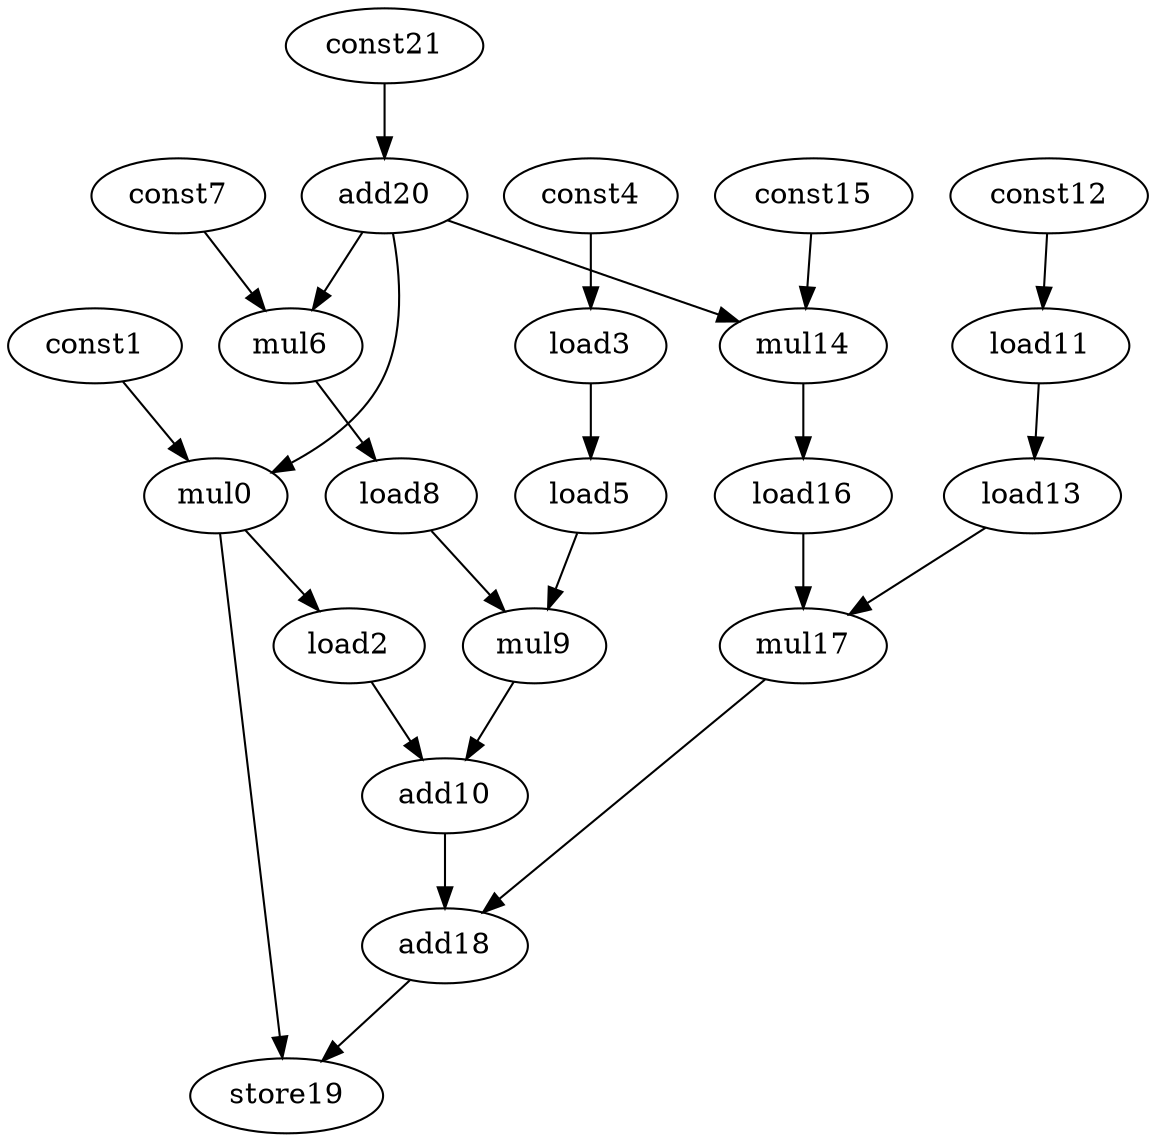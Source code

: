 digraph G {
mul0[opcode=mul];
const1[opcode=const];
load2[opcode=load];
load3[opcode=load];
const4[opcode=const];
load5[opcode=load];
mul6[opcode=mul];
const7[opcode=const];
load8[opcode=load];
mul9[opcode=mul];
add10[opcode=add];
load11[opcode=load];
const12[opcode=const];
load13[opcode=load];
mul14[opcode=mul];
const15[opcode=const];
load16[opcode=load];
mul17[opcode=mul];
add18[opcode=add];
store19[opcode=store];
add20[opcode=add];
const21[opcode=const];
load2->add10[operand=1]; //load->add
load3->load5[operand=0]; //load->load
load5->mul9[operand=1]; //load->mul
load8->mul9[operand=0]; //load->mul
mul9->add10[operand=0]; //mul->add
add10->add18[operand=0]; //add->add
load11->load13[operand=0]; //load->load
load13->mul17[operand=1]; //load->mul
load16->mul17[operand=0]; //load->mul
mul17->add18[operand=1]; //mul->add
add18->store19[operand=0]; //add->store
add20->mul0[operand=1]; //add->gep_mul
add20->mul6[operand=1]; //add->gep_mul
add20->mul14[operand=1]; //add->gep_mul
const1->mul0[operand=0]; //gep_const->gep_mul
mul0->load2[operand=0]; //gep_mul->load
mul0->store19[operand=1]; //gep_mul->store
const4->load3[operand=0]; //const->load
const7->mul6[operand=0]; //gep_const->gep_mul
mul6->load8[operand=0]; //gep_mul->load
const12->load11[operand=0]; //const->load
const15->mul14[operand=0]; //gep_const->gep_mul
mul14->load16[operand=0]; //gep_mul->load
const21->add20[operand=1]; //const->add
}

